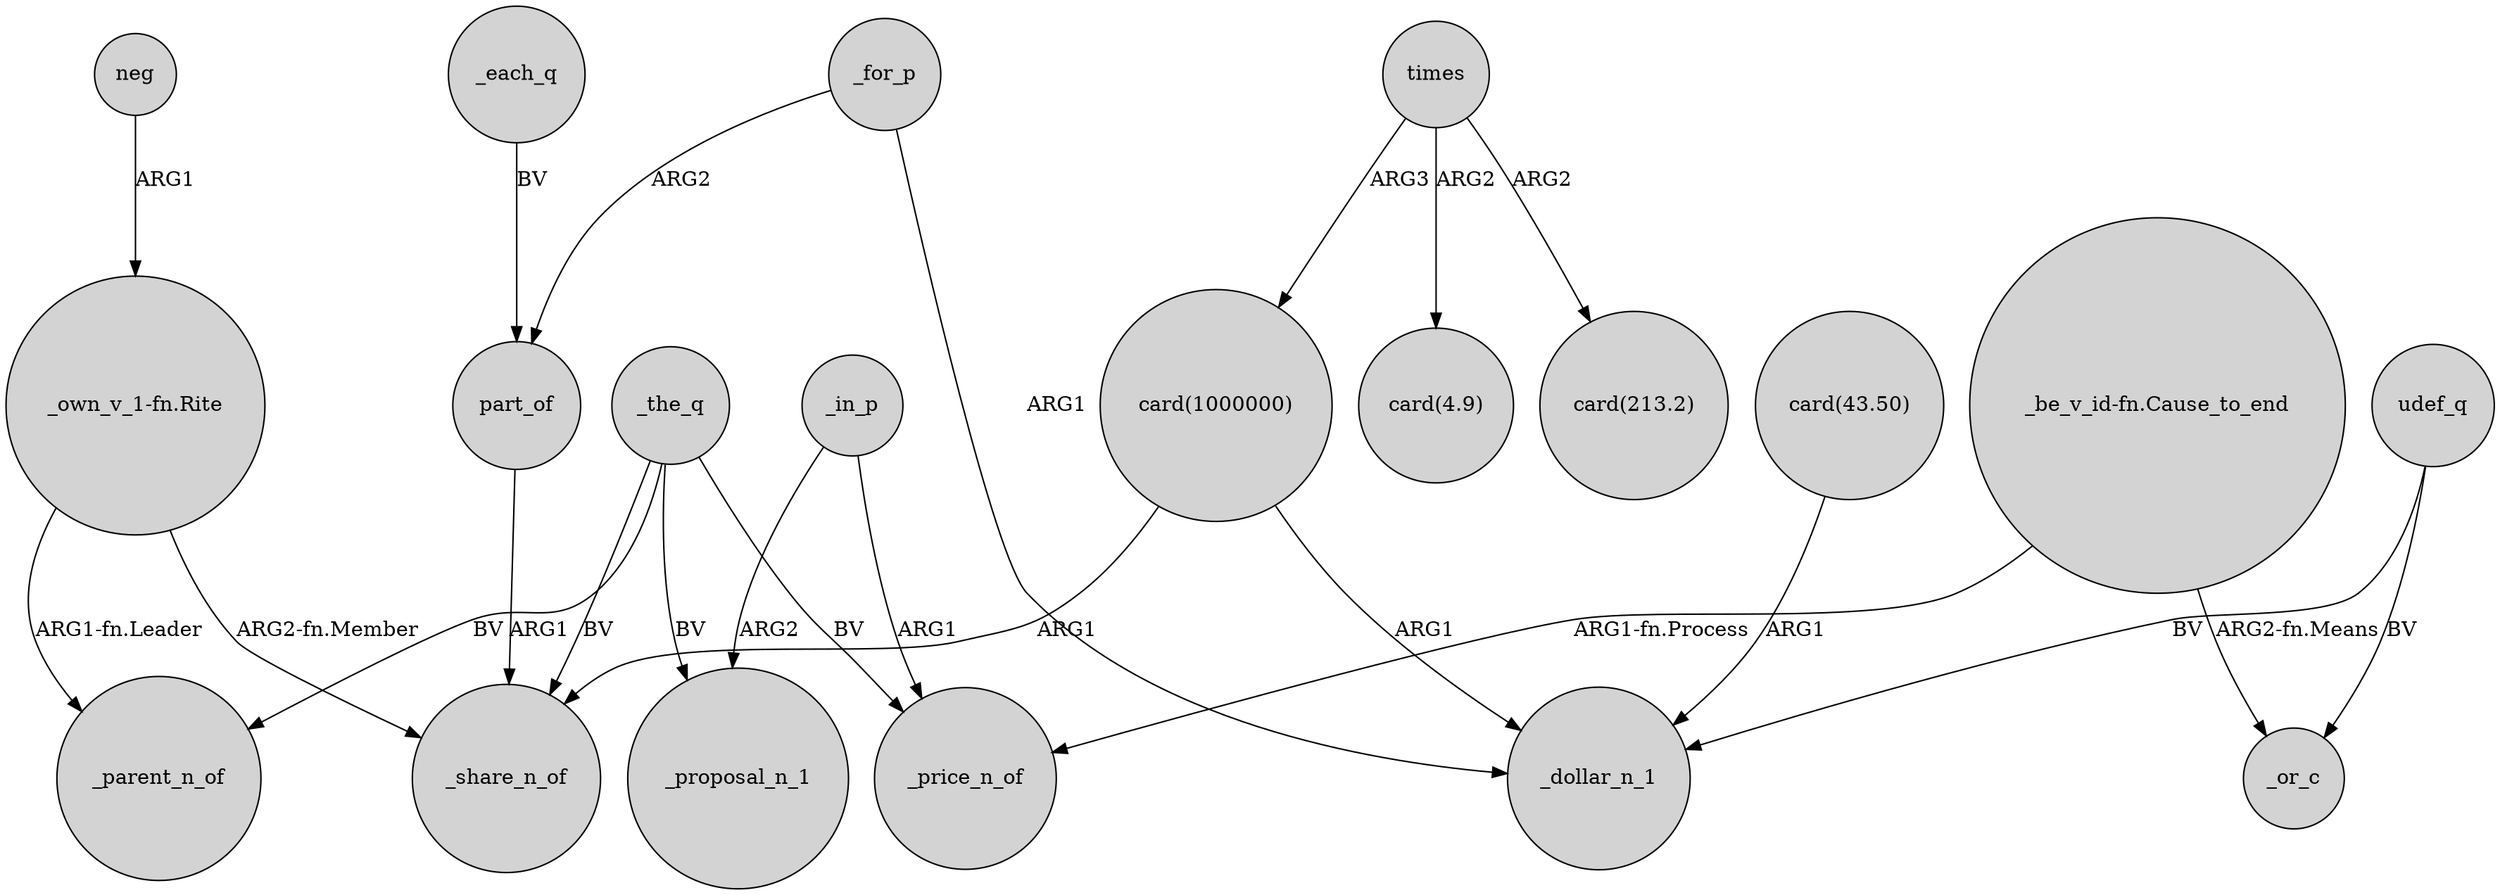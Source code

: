 digraph {
	node [shape=circle style=filled]
	_the_q -> _parent_n_of [label=BV]
	"card(43.50)" -> _dollar_n_1 [label=ARG1]
	_for_p -> part_of [label=ARG2]
	times -> "card(1000000)" [label=ARG3]
	_the_q -> _share_n_of [label=BV]
	_the_q -> _proposal_n_1 [label=BV]
	"_be_v_id-fn.Cause_to_end" -> _or_c [label="ARG2-fn.Means"]
	udef_q -> _or_c [label=BV]
	"_be_v_id-fn.Cause_to_end" -> _price_n_of [label="ARG1-fn.Process"]
	"_own_v_1-fn.Rite" -> _parent_n_of [label="ARG1-fn.Leader"]
	_in_p -> _proposal_n_1 [label=ARG2]
	udef_q -> _dollar_n_1 [label=BV]
	"card(1000000)" -> _dollar_n_1 [label=ARG1]
	_for_p -> _dollar_n_1 [label=ARG1]
	"card(1000000)" -> _share_n_of [label=ARG1]
	times -> "card(4.9)" [label=ARG2]
	neg -> "_own_v_1-fn.Rite" [label=ARG1]
	times -> "card(213.2)" [label=ARG2]
	_the_q -> _price_n_of [label=BV]
	_in_p -> _price_n_of [label=ARG1]
	"_own_v_1-fn.Rite" -> _share_n_of [label="ARG2-fn.Member"]
	part_of -> _share_n_of [label=ARG1]
	_each_q -> part_of [label=BV]
}
